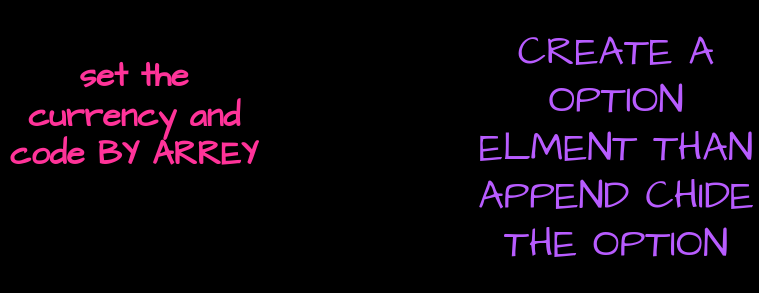 <mxfile>
    <diagram id="yqkcHVc_0kh-6MpJsqXD" name="Page-1">
        <mxGraphModel dx="785" dy="1256" grid="0" gridSize="10" guides="1" tooltips="1" connect="1" arrows="1" fold="1" page="0" pageScale="1" pageWidth="827" pageHeight="1169" background="#000000" math="0" shadow="0">
            <root>
                <mxCell id="0"/>
                <mxCell id="1" parent="0"/>
                <mxCell id="3" style="edgeStyle=none;sketch=1;hachureGap=4;jiggle=2;curveFitting=1;html=1;fontFamily=Architects Daughter;fontSource=https%3A%2F%2Ffonts.googleapis.com%2Fcss%3Ffamily%3DArchitects%2BDaughter;fontSize=16;fontColor=#B85CFF;entryX=-0.017;entryY=0.406;entryDx=0;entryDy=0;entryPerimeter=0;" edge="1" parent="1" source="2" target="5">
                    <mxGeometry relative="1" as="geometry">
                        <mxPoint x="268" y="-336" as="targetPoint"/>
                    </mxGeometry>
                </mxCell>
                <mxCell id="2" value="&lt;h5&gt;&lt;font color=&quot;#ff3399&quot;&gt;set the currency and code BY ARREY&lt;/font&gt;&lt;/h5&gt;" style="whiteSpace=wrap;html=1;sketch=1;hachureGap=4;jiggle=2;curveFitting=1;fontFamily=Architects Daughter;fontSource=https%3A%2F%2Ffonts.googleapis.com%2Fcss%3Ffamily%3DArchitects%2BDaughter;fontSize=20;fillColor=none;strokeColor=default;dashed=1;rounded=1;glass=1;" vertex="1" parent="1">
                    <mxGeometry x="37" y="-619" width="132" height="79" as="geometry"/>
                </mxCell>
                <mxCell id="5" value="CREATE A OPTION ELMENT THAN APPEND CHIDE THE OPTION" style="whiteSpace=wrap;html=1;rounded=1;glass=1;dashed=1;sketch=1;hachureGap=4;jiggle=2;curveFitting=1;strokeColor=default;fontFamily=Architects Daughter;fontSource=https%3A%2F%2Ffonts.googleapis.com%2Fcss%3Ffamily%3DArchitects%2BDaughter;fontSize=20;fontColor=#B85CFF;fillColor=none;" vertex="1" parent="1">
                    <mxGeometry x="274" y="-636" width="140" height="144" as="geometry"/>
                </mxCell>
            </root>
        </mxGraphModel>
    </diagram>
</mxfile>